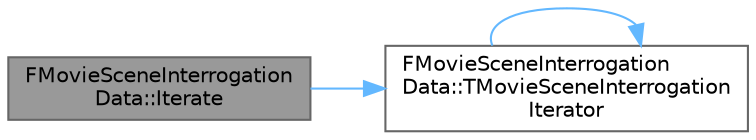 digraph "FMovieSceneInterrogationData::Iterate"
{
 // INTERACTIVE_SVG=YES
 // LATEX_PDF_SIZE
  bgcolor="transparent";
  edge [fontname=Helvetica,fontsize=10,labelfontname=Helvetica,labelfontsize=10];
  node [fontname=Helvetica,fontsize=10,shape=box,height=0.2,width=0.4];
  rankdir="LR";
  Node1 [id="Node000001",label="FMovieSceneInterrogation\lData::Iterate",height=0.2,width=0.4,color="gray40", fillcolor="grey60", style="filled", fontcolor="black",tooltip="Iterate any data in this container that matches the specified key Care should be taken by clients to ..."];
  Node1 -> Node2 [id="edge1_Node000001_Node000002",color="steelblue1",style="solid",tooltip=" "];
  Node2 [id="Node000002",label="FMovieSceneInterrogation\lData::TMovieSceneInterrogation\lIterator",height=0.2,width=0.4,color="grey40", fillcolor="white", style="filled",URL="$df/dc8/structFMovieSceneInterrogationData.html#a15d95e42d6efc1caf5009cd6dad455f4",tooltip=" "];
  Node2 -> Node2 [id="edge2_Node000002_Node000002",color="steelblue1",style="solid",tooltip=" "];
}

